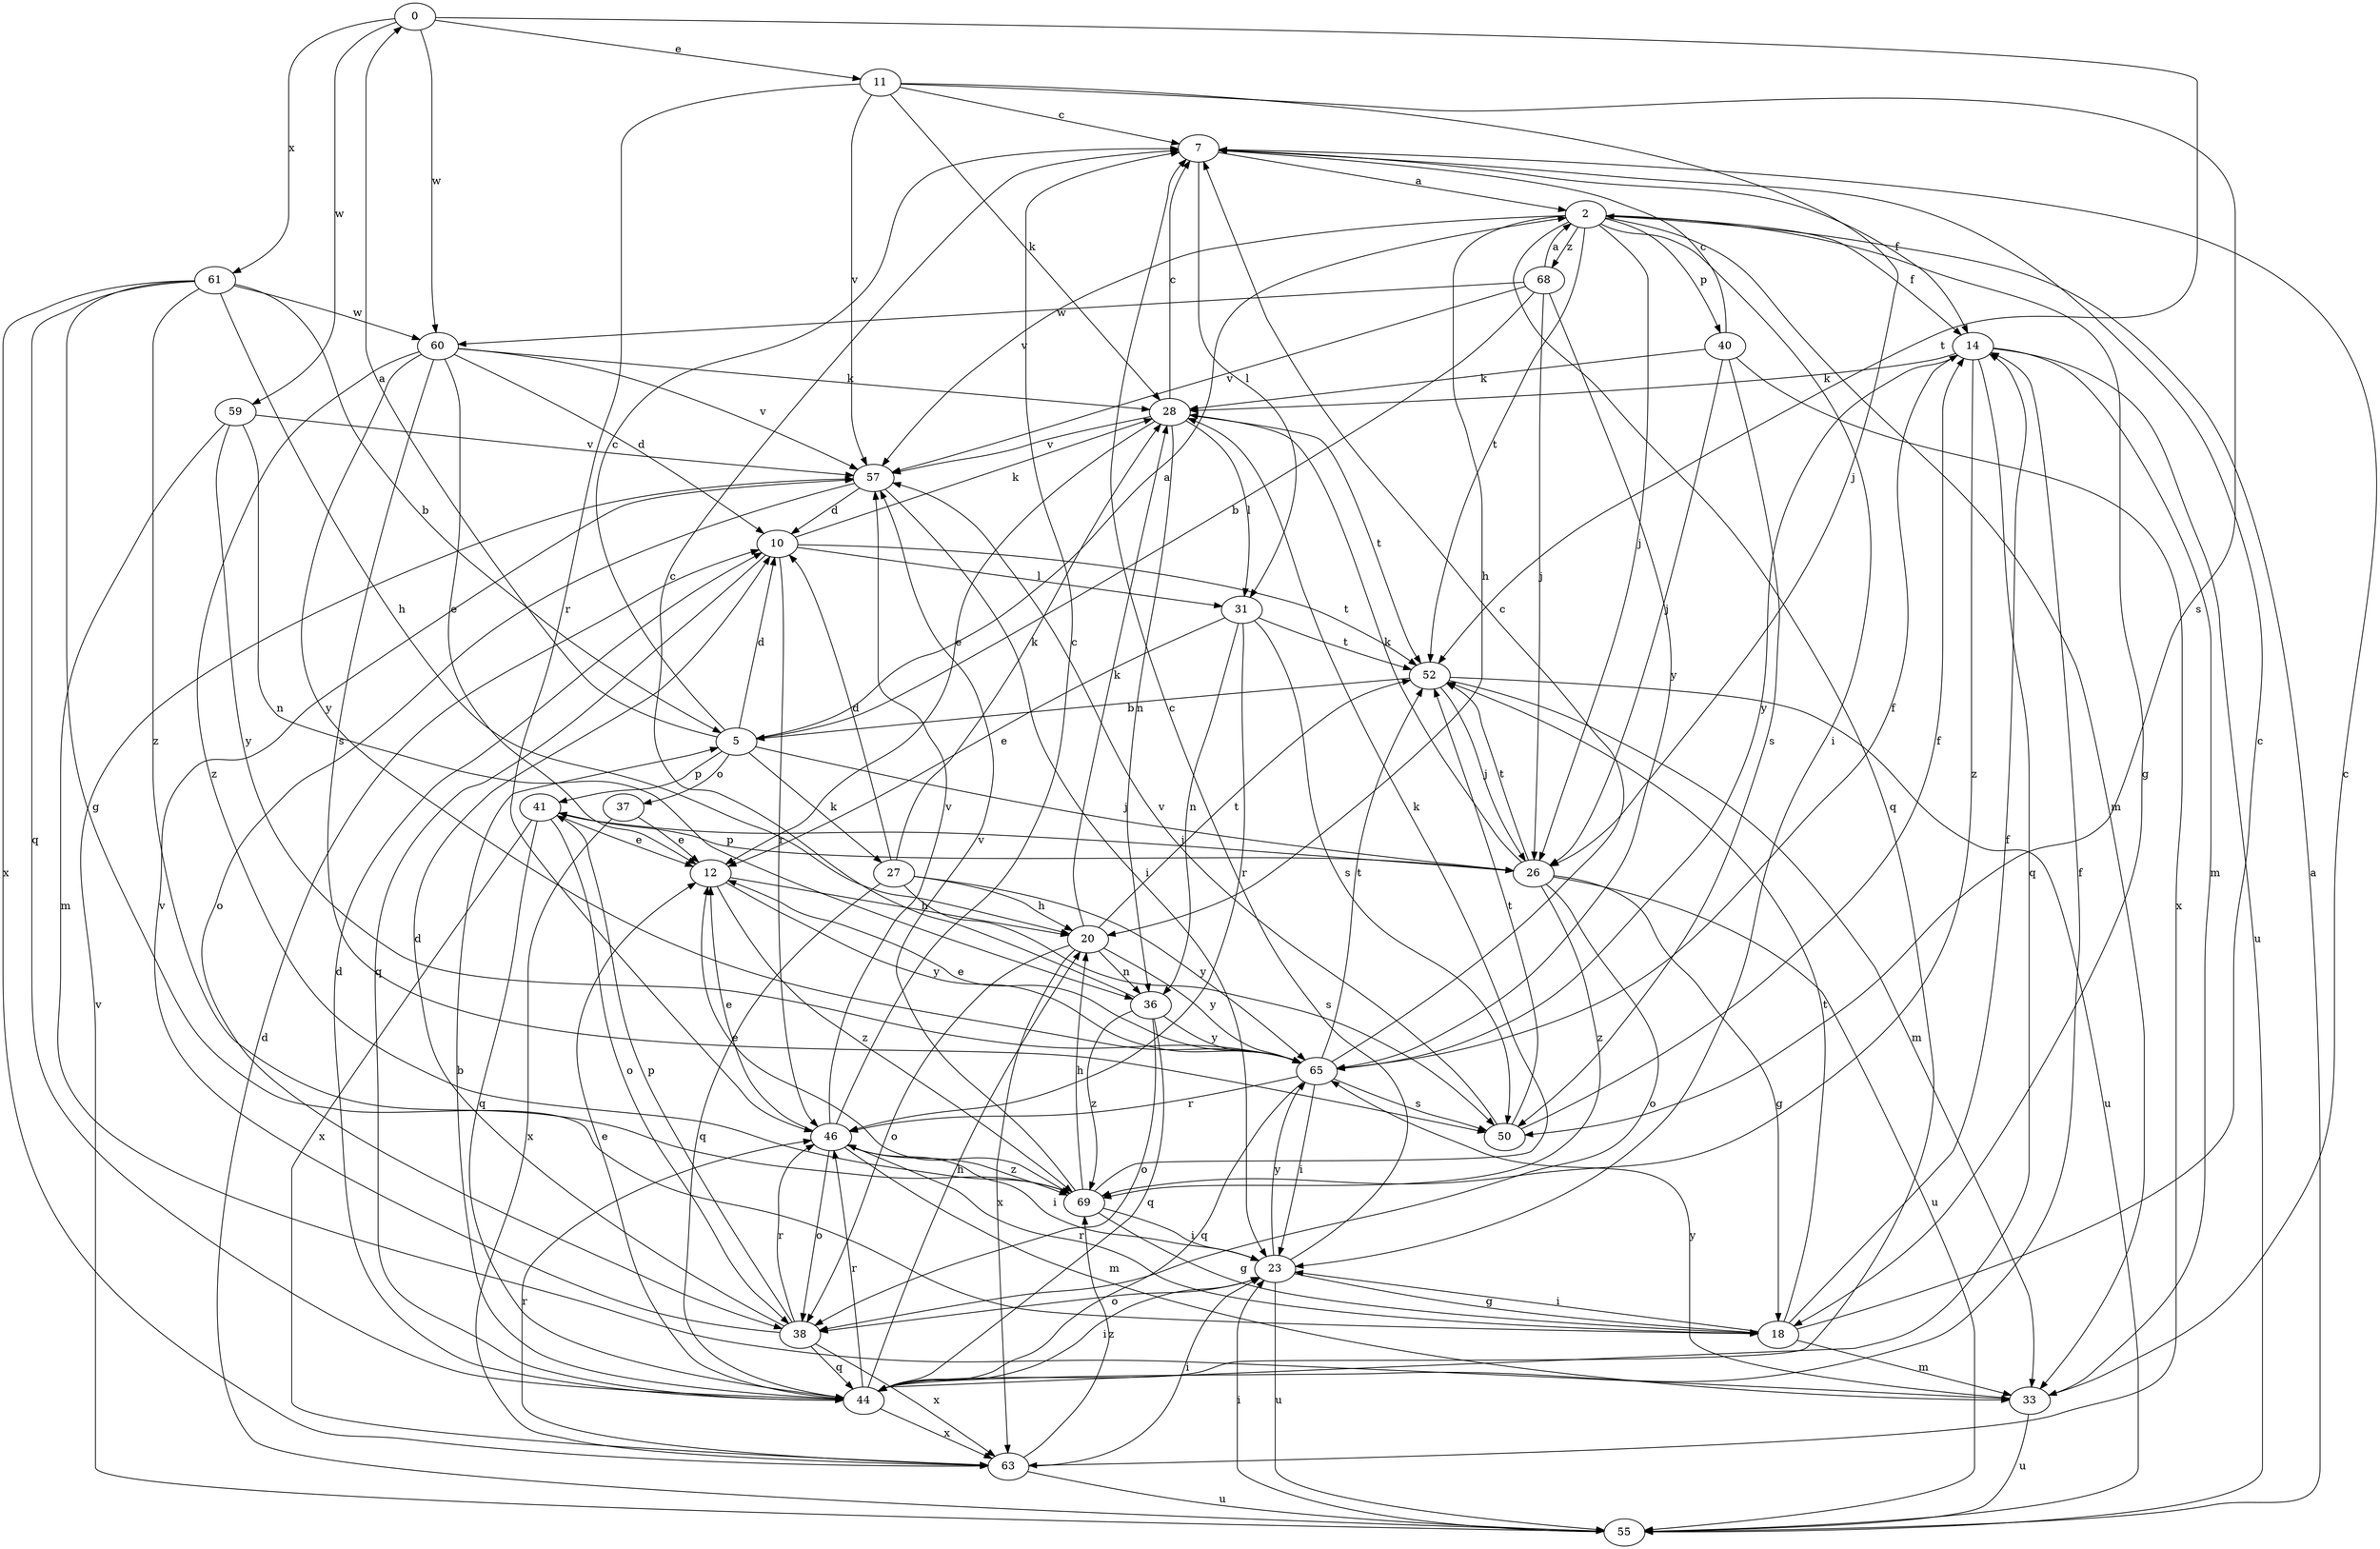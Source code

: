 strict digraph  {
0;
2;
5;
7;
10;
11;
12;
14;
18;
20;
23;
26;
27;
28;
31;
33;
36;
37;
38;
40;
41;
44;
46;
50;
52;
55;
57;
59;
60;
61;
63;
65;
68;
69;
0 -> 11  [label=e];
0 -> 52  [label=t];
0 -> 59  [label=w];
0 -> 60  [label=w];
0 -> 61  [label=x];
2 -> 14  [label=f];
2 -> 18  [label=g];
2 -> 20  [label=h];
2 -> 23  [label=i];
2 -> 26  [label=j];
2 -> 33  [label=m];
2 -> 40  [label=p];
2 -> 44  [label=q];
2 -> 52  [label=t];
2 -> 57  [label=v];
2 -> 68  [label=z];
5 -> 0  [label=a];
5 -> 2  [label=a];
5 -> 7  [label=c];
5 -> 10  [label=d];
5 -> 26  [label=j];
5 -> 27  [label=k];
5 -> 37  [label=o];
5 -> 41  [label=p];
7 -> 2  [label=a];
7 -> 14  [label=f];
7 -> 31  [label=l];
10 -> 28  [label=k];
10 -> 31  [label=l];
10 -> 44  [label=q];
10 -> 46  [label=r];
10 -> 52  [label=t];
11 -> 7  [label=c];
11 -> 26  [label=j];
11 -> 28  [label=k];
11 -> 46  [label=r];
11 -> 50  [label=s];
11 -> 57  [label=v];
12 -> 20  [label=h];
12 -> 65  [label=y];
12 -> 69  [label=z];
14 -> 28  [label=k];
14 -> 33  [label=m];
14 -> 44  [label=q];
14 -> 55  [label=u];
14 -> 65  [label=y];
14 -> 69  [label=z];
18 -> 7  [label=c];
18 -> 14  [label=f];
18 -> 23  [label=i];
18 -> 33  [label=m];
18 -> 46  [label=r];
18 -> 52  [label=t];
20 -> 28  [label=k];
20 -> 36  [label=n];
20 -> 38  [label=o];
20 -> 52  [label=t];
20 -> 63  [label=x];
20 -> 65  [label=y];
23 -> 7  [label=c];
23 -> 18  [label=g];
23 -> 38  [label=o];
23 -> 55  [label=u];
23 -> 65  [label=y];
26 -> 18  [label=g];
26 -> 28  [label=k];
26 -> 38  [label=o];
26 -> 41  [label=p];
26 -> 52  [label=t];
26 -> 55  [label=u];
26 -> 69  [label=z];
27 -> 10  [label=d];
27 -> 20  [label=h];
27 -> 28  [label=k];
27 -> 44  [label=q];
27 -> 50  [label=s];
27 -> 65  [label=y];
28 -> 7  [label=c];
28 -> 12  [label=e];
28 -> 31  [label=l];
28 -> 36  [label=n];
28 -> 52  [label=t];
28 -> 57  [label=v];
31 -> 12  [label=e];
31 -> 36  [label=n];
31 -> 46  [label=r];
31 -> 50  [label=s];
31 -> 52  [label=t];
33 -> 7  [label=c];
33 -> 55  [label=u];
33 -> 65  [label=y];
36 -> 7  [label=c];
36 -> 38  [label=o];
36 -> 44  [label=q];
36 -> 65  [label=y];
36 -> 69  [label=z];
37 -> 12  [label=e];
37 -> 63  [label=x];
38 -> 10  [label=d];
38 -> 41  [label=p];
38 -> 44  [label=q];
38 -> 46  [label=r];
38 -> 57  [label=v];
38 -> 63  [label=x];
40 -> 7  [label=c];
40 -> 26  [label=j];
40 -> 28  [label=k];
40 -> 50  [label=s];
40 -> 63  [label=x];
41 -> 12  [label=e];
41 -> 26  [label=j];
41 -> 38  [label=o];
41 -> 44  [label=q];
41 -> 63  [label=x];
44 -> 5  [label=b];
44 -> 10  [label=d];
44 -> 12  [label=e];
44 -> 14  [label=f];
44 -> 20  [label=h];
44 -> 23  [label=i];
44 -> 46  [label=r];
44 -> 63  [label=x];
46 -> 7  [label=c];
46 -> 12  [label=e];
46 -> 23  [label=i];
46 -> 33  [label=m];
46 -> 38  [label=o];
46 -> 57  [label=v];
46 -> 69  [label=z];
50 -> 14  [label=f];
50 -> 52  [label=t];
50 -> 57  [label=v];
52 -> 5  [label=b];
52 -> 26  [label=j];
52 -> 33  [label=m];
52 -> 55  [label=u];
55 -> 2  [label=a];
55 -> 10  [label=d];
55 -> 23  [label=i];
55 -> 57  [label=v];
57 -> 10  [label=d];
57 -> 23  [label=i];
57 -> 38  [label=o];
59 -> 33  [label=m];
59 -> 36  [label=n];
59 -> 57  [label=v];
59 -> 65  [label=y];
60 -> 10  [label=d];
60 -> 12  [label=e];
60 -> 28  [label=k];
60 -> 50  [label=s];
60 -> 57  [label=v];
60 -> 65  [label=y];
60 -> 69  [label=z];
61 -> 5  [label=b];
61 -> 18  [label=g];
61 -> 20  [label=h];
61 -> 44  [label=q];
61 -> 60  [label=w];
61 -> 63  [label=x];
61 -> 69  [label=z];
63 -> 23  [label=i];
63 -> 46  [label=r];
63 -> 55  [label=u];
63 -> 69  [label=z];
65 -> 7  [label=c];
65 -> 12  [label=e];
65 -> 14  [label=f];
65 -> 23  [label=i];
65 -> 44  [label=q];
65 -> 46  [label=r];
65 -> 50  [label=s];
65 -> 52  [label=t];
68 -> 2  [label=a];
68 -> 5  [label=b];
68 -> 26  [label=j];
68 -> 57  [label=v];
68 -> 60  [label=w];
68 -> 65  [label=y];
69 -> 12  [label=e];
69 -> 18  [label=g];
69 -> 20  [label=h];
69 -> 23  [label=i];
69 -> 28  [label=k];
69 -> 57  [label=v];
}
